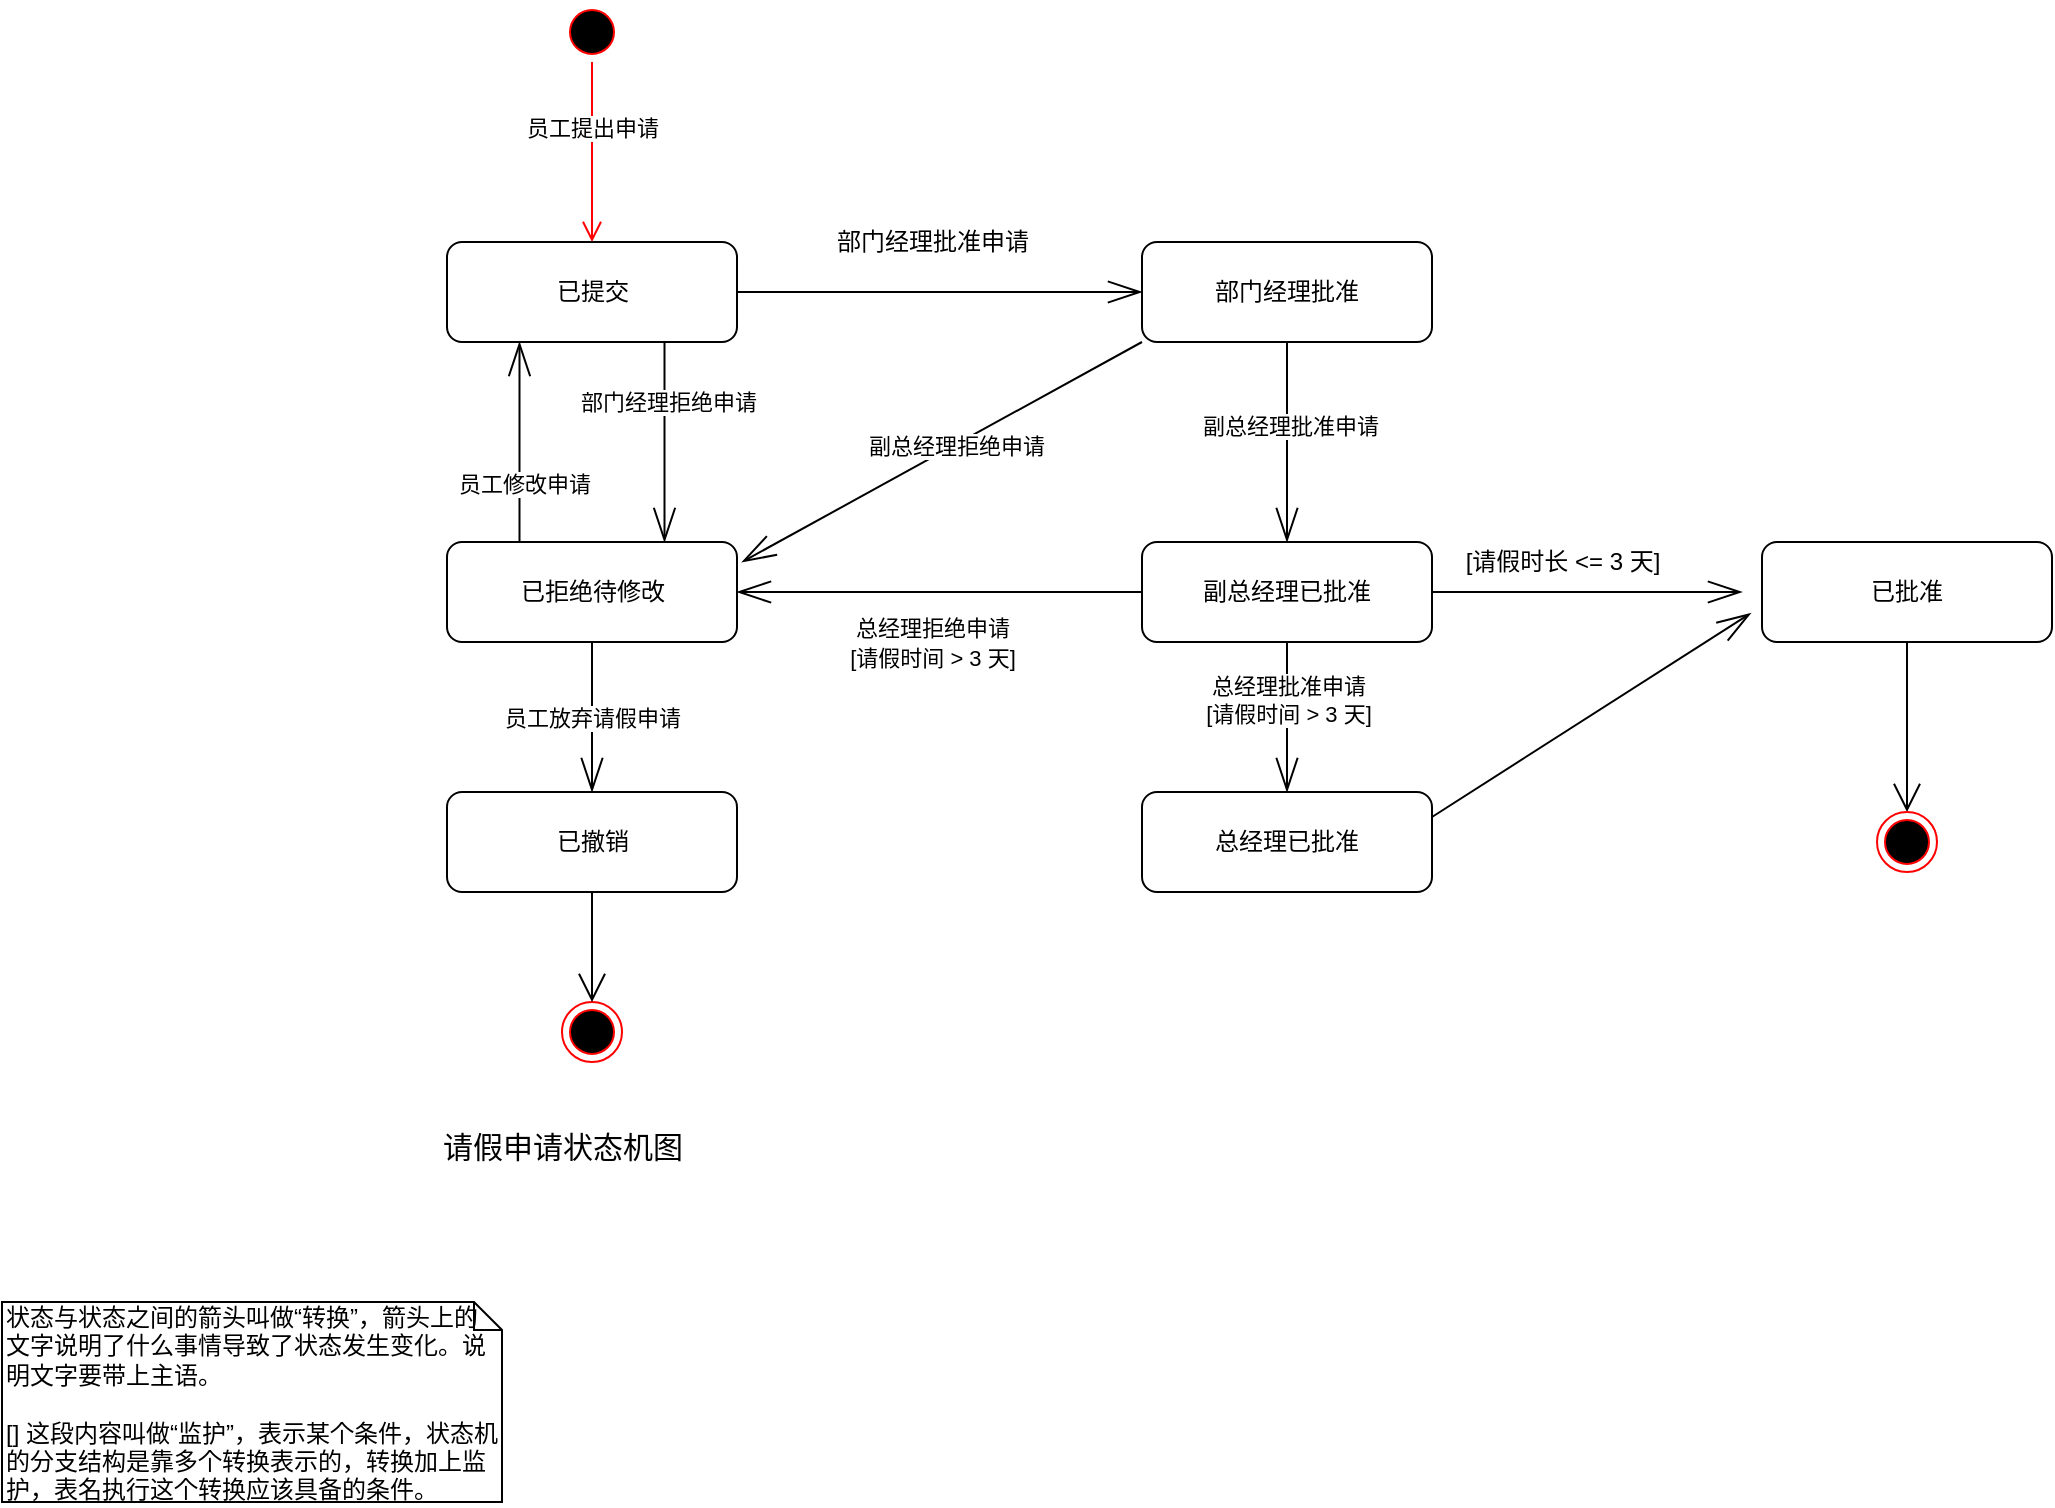 <mxfile version="22.0.3" type="device">
  <diagram id="43kc6UuAvQm-3ptA1X5p" name="第 1 页">
    <mxGraphModel dx="1026" dy="743" grid="1" gridSize="10" guides="1" tooltips="1" connect="1" arrows="1" fold="1" page="1" pageScale="1" pageWidth="827" pageHeight="1169" math="0" shadow="0">
      <root>
        <mxCell id="0" />
        <mxCell id="1" parent="0" />
        <mxCell id="TbDVI9Hwuj9VizPQYW-B-1" value="" style="ellipse;html=1;shape=startState;fillColor=#000000;strokeColor=#ff0000;" parent="1" vertex="1">
          <mxGeometry x="330" y="140" width="30" height="30" as="geometry" />
        </mxCell>
        <mxCell id="TbDVI9Hwuj9VizPQYW-B-2" value="" style="edgeStyle=orthogonalEdgeStyle;html=1;verticalAlign=bottom;endArrow=open;endSize=8;strokeColor=#ff0000;" parent="1" source="TbDVI9Hwuj9VizPQYW-B-1" edge="1">
          <mxGeometry relative="1" as="geometry">
            <mxPoint x="345" y="260" as="targetPoint" />
          </mxGeometry>
        </mxCell>
        <mxCell id="TbDVI9Hwuj9VizPQYW-B-4" value="员工提出申请" style="edgeLabel;html=1;align=center;verticalAlign=middle;resizable=0;points=[];" parent="TbDVI9Hwuj9VizPQYW-B-2" vertex="1" connectable="0">
          <mxGeometry x="-0.267" relative="1" as="geometry">
            <mxPoint as="offset" />
          </mxGeometry>
        </mxCell>
        <mxCell id="TbDVI9Hwuj9VizPQYW-B-7" style="edgeStyle=orthogonalEdgeStyle;rounded=0;orthogonalLoop=1;jettySize=auto;html=1;endArrow=openThin;endFill=0;targetPerimeterSpacing=0;endSize=15;startSize=6;" parent="1" source="TbDVI9Hwuj9VizPQYW-B-3" target="TbDVI9Hwuj9VizPQYW-B-6" edge="1">
          <mxGeometry relative="1" as="geometry" />
        </mxCell>
        <mxCell id="TbDVI9Hwuj9VizPQYW-B-26" style="edgeStyle=none;rounded=0;orthogonalLoop=1;jettySize=auto;html=1;exitX=0.75;exitY=1;exitDx=0;exitDy=0;entryX=0.75;entryY=0;entryDx=0;entryDy=0;startSize=6;endArrow=openThin;endFill=0;endSize=15;targetPerimeterSpacing=0;" parent="1" source="TbDVI9Hwuj9VizPQYW-B-3" target="TbDVI9Hwuj9VizPQYW-B-5" edge="1">
          <mxGeometry relative="1" as="geometry" />
        </mxCell>
        <mxCell id="TbDVI9Hwuj9VizPQYW-B-28" value="部门经理拒绝申请" style="edgeLabel;html=1;align=center;verticalAlign=middle;resizable=0;points=[];" parent="TbDVI9Hwuj9VizPQYW-B-26" vertex="1" connectable="0">
          <mxGeometry x="-0.4" y="1" relative="1" as="geometry">
            <mxPoint as="offset" />
          </mxGeometry>
        </mxCell>
        <mxCell id="TbDVI9Hwuj9VizPQYW-B-3" value="已提交" style="rounded=1;whiteSpace=wrap;html=1;" parent="1" vertex="1">
          <mxGeometry x="272.5" y="260" width="145" height="50" as="geometry" />
        </mxCell>
        <mxCell id="TbDVI9Hwuj9VizPQYW-B-23" value="员工放弃请假申请" style="edgeStyle=none;rounded=0;orthogonalLoop=1;jettySize=auto;html=1;startSize=6;endArrow=openThin;endFill=0;endSize=15;targetPerimeterSpacing=0;entryX=0.5;entryY=0;entryDx=0;entryDy=0;" parent="1" source="TbDVI9Hwuj9VizPQYW-B-5" target="5-8Xp6eXjYfFAgXFbNJq-3" edge="1">
          <mxGeometry relative="1" as="geometry">
            <mxPoint x="345" y="520" as="targetPoint" />
            <mxPoint as="offset" />
          </mxGeometry>
        </mxCell>
        <mxCell id="TbDVI9Hwuj9VizPQYW-B-27" style="edgeStyle=none;rounded=0;orthogonalLoop=1;jettySize=auto;html=1;exitX=0.25;exitY=0;exitDx=0;exitDy=0;entryX=0.25;entryY=1;entryDx=0;entryDy=0;startSize=6;endArrow=openThin;endFill=0;endSize=15;targetPerimeterSpacing=0;" parent="1" source="TbDVI9Hwuj9VizPQYW-B-5" target="TbDVI9Hwuj9VizPQYW-B-3" edge="1">
          <mxGeometry relative="1" as="geometry" />
        </mxCell>
        <mxCell id="TbDVI9Hwuj9VizPQYW-B-29" value="员工修改申请" style="edgeLabel;html=1;align=center;verticalAlign=middle;resizable=0;points=[];" parent="TbDVI9Hwuj9VizPQYW-B-27" vertex="1" connectable="0">
          <mxGeometry x="-0.42" y="-2" relative="1" as="geometry">
            <mxPoint as="offset" />
          </mxGeometry>
        </mxCell>
        <mxCell id="TbDVI9Hwuj9VizPQYW-B-5" value="已拒绝待修改" style="rounded=1;whiteSpace=wrap;html=1;" parent="1" vertex="1">
          <mxGeometry x="272.5" y="410" width="145" height="50" as="geometry" />
        </mxCell>
        <mxCell id="TbDVI9Hwuj9VizPQYW-B-10" style="edgeStyle=orthogonalEdgeStyle;rounded=0;orthogonalLoop=1;jettySize=auto;html=1;entryX=0.5;entryY=0;entryDx=0;entryDy=0;startSize=6;endArrow=openThin;endFill=0;endSize=15;targetPerimeterSpacing=0;" parent="1" source="TbDVI9Hwuj9VizPQYW-B-6" target="TbDVI9Hwuj9VizPQYW-B-8" edge="1">
          <mxGeometry relative="1" as="geometry" />
        </mxCell>
        <mxCell id="TbDVI9Hwuj9VizPQYW-B-13" value="副总经理批准申请" style="edgeLabel;html=1;align=center;verticalAlign=middle;resizable=0;points=[];" parent="TbDVI9Hwuj9VizPQYW-B-10" vertex="1" connectable="0">
          <mxGeometry x="-0.16" y="1" relative="1" as="geometry">
            <mxPoint as="offset" />
          </mxGeometry>
        </mxCell>
        <mxCell id="TbDVI9Hwuj9VizPQYW-B-11" style="rounded=0;orthogonalLoop=1;jettySize=auto;html=1;exitX=0;exitY=1;exitDx=0;exitDy=0;startSize=6;endArrow=openThin;endFill=0;endSize=15;targetPerimeterSpacing=0;" parent="1" source="TbDVI9Hwuj9VizPQYW-B-6" edge="1">
          <mxGeometry relative="1" as="geometry">
            <mxPoint x="420" y="420" as="targetPoint" />
          </mxGeometry>
        </mxCell>
        <mxCell id="TbDVI9Hwuj9VizPQYW-B-14" value="副总经理拒绝申请" style="edgeLabel;html=1;align=center;verticalAlign=middle;resizable=0;points=[];" parent="TbDVI9Hwuj9VizPQYW-B-11" vertex="1" connectable="0">
          <mxGeometry x="-0.066" y="1" relative="1" as="geometry">
            <mxPoint as="offset" />
          </mxGeometry>
        </mxCell>
        <mxCell id="TbDVI9Hwuj9VizPQYW-B-6" value="部门经理批准" style="rounded=1;whiteSpace=wrap;html=1;" parent="1" vertex="1">
          <mxGeometry x="620" y="260" width="145" height="50" as="geometry" />
        </mxCell>
        <mxCell id="TbDVI9Hwuj9VizPQYW-B-12" style="edgeStyle=none;rounded=0;orthogonalLoop=1;jettySize=auto;html=1;entryX=1;entryY=0.5;entryDx=0;entryDy=0;startSize=6;endArrow=openThin;endFill=0;endSize=15;targetPerimeterSpacing=0;" parent="1" source="TbDVI9Hwuj9VizPQYW-B-8" target="TbDVI9Hwuj9VizPQYW-B-5" edge="1">
          <mxGeometry relative="1" as="geometry" />
        </mxCell>
        <mxCell id="TbDVI9Hwuj9VizPQYW-B-16" style="edgeStyle=none;rounded=0;orthogonalLoop=1;jettySize=auto;html=1;startSize=6;endArrow=openThin;endFill=0;endSize=15;targetPerimeterSpacing=0;" parent="1" source="TbDVI9Hwuj9VizPQYW-B-8" edge="1">
          <mxGeometry relative="1" as="geometry">
            <mxPoint x="920" y="435" as="targetPoint" />
          </mxGeometry>
        </mxCell>
        <mxCell id="TbDVI9Hwuj9VizPQYW-B-19" style="edgeStyle=none;rounded=0;orthogonalLoop=1;jettySize=auto;html=1;entryX=0.5;entryY=0;entryDx=0;entryDy=0;startSize=6;endArrow=openThin;endFill=0;endSize=15;targetPerimeterSpacing=0;" parent="1" source="TbDVI9Hwuj9VizPQYW-B-8" target="TbDVI9Hwuj9VizPQYW-B-18" edge="1">
          <mxGeometry relative="1" as="geometry" />
        </mxCell>
        <mxCell id="TbDVI9Hwuj9VizPQYW-B-20" value="总经理批准申请&lt;br&gt;[请假时间 &amp;gt; 3 天]" style="edgeLabel;html=1;align=center;verticalAlign=middle;resizable=0;points=[];" parent="TbDVI9Hwuj9VizPQYW-B-19" vertex="1" connectable="0">
          <mxGeometry x="-0.236" relative="1" as="geometry">
            <mxPoint as="offset" />
          </mxGeometry>
        </mxCell>
        <mxCell id="TbDVI9Hwuj9VizPQYW-B-8" value="副总经理已批准" style="rounded=1;whiteSpace=wrap;html=1;" parent="1" vertex="1">
          <mxGeometry x="620" y="410" width="145" height="50" as="geometry" />
        </mxCell>
        <mxCell id="TbDVI9Hwuj9VizPQYW-B-9" value="部门经理批准申请" style="text;html=1;align=center;verticalAlign=middle;resizable=0;points=[];autosize=1;" parent="1" vertex="1">
          <mxGeometry x="460" y="250" width="110" height="20" as="geometry" />
        </mxCell>
        <mxCell id="TbDVI9Hwuj9VizPQYW-B-17" value="[请假时长 &amp;lt;= 3 天]" style="text;html=1;align=center;verticalAlign=middle;resizable=0;points=[];autosize=1;" parent="1" vertex="1">
          <mxGeometry x="775" y="410" width="110" height="20" as="geometry" />
        </mxCell>
        <mxCell id="TbDVI9Hwuj9VizPQYW-B-21" style="edgeStyle=none;rounded=0;orthogonalLoop=1;jettySize=auto;html=1;entryX=0;entryY=1;entryDx=0;entryDy=0;startSize=6;endArrow=openThin;endFill=0;endSize=15;targetPerimeterSpacing=0;exitX=1;exitY=0.25;exitDx=0;exitDy=0;" parent="1" source="TbDVI9Hwuj9VizPQYW-B-18" edge="1">
          <mxGeometry relative="1" as="geometry">
            <mxPoint x="924.393" y="445.607" as="targetPoint" />
          </mxGeometry>
        </mxCell>
        <mxCell id="TbDVI9Hwuj9VizPQYW-B-18" value="总经理已批准" style="rounded=1;whiteSpace=wrap;html=1;" parent="1" vertex="1">
          <mxGeometry x="620" y="535" width="145" height="50" as="geometry" />
        </mxCell>
        <mxCell id="TbDVI9Hwuj9VizPQYW-B-22" value="" style="ellipse;html=1;shape=endState;fillColor=#000000;strokeColor=#ff0000;" parent="1" vertex="1">
          <mxGeometry x="330" y="640" width="30" height="30" as="geometry" />
        </mxCell>
        <mxCell id="TbDVI9Hwuj9VizPQYW-B-24" value="&lt;span style=&quot;font-size: 11px ; background-color: rgb(255 , 255 , 255)&quot;&gt;总经理拒绝申请&lt;/span&gt;&lt;br style=&quot;font-size: 11px&quot;&gt;&lt;span style=&quot;font-size: 11px ; background-color: rgb(255 , 255 , 255)&quot;&gt;[请假时间 &amp;gt; 3 天]&lt;/span&gt;" style="text;html=1;align=center;verticalAlign=middle;resizable=0;points=[];autosize=1;" parent="1" vertex="1">
          <mxGeometry x="465" y="440" width="100" height="40" as="geometry" />
        </mxCell>
        <mxCell id="XEP-vHDn6laRG1Z_mM_3-2" value="状态与状态之间的箭头叫做“转换”，箭头上的&lt;br&gt;文字说明了什么事情导致了状态发生变化。说明文字要带上主语。&lt;br&gt;&lt;br&gt;[] 这段内容叫做“监护”，表示某个条件，状态机的分支结构是靠多个转换表示的，转换加上监护，表名执行这个转换应该具备的条件。" style="shape=note;whiteSpace=wrap;html=1;size=14;verticalAlign=top;align=left;spacingTop=-6;" parent="1" vertex="1">
          <mxGeometry x="50" y="790" width="250" height="100" as="geometry" />
        </mxCell>
        <mxCell id="5-8Xp6eXjYfFAgXFbNJq-1" value="&lt;font style=&quot;font-size: 15px;&quot;&gt;请假申请状态机图&lt;/font&gt;" style="text;html=1;align=center;verticalAlign=middle;resizable=0;points=[];autosize=1;strokeColor=none;fillColor=none;fontSize=20;fontFamily=Architects Daughter;" vertex="1" parent="1">
          <mxGeometry x="260" y="690" width="140" height="40" as="geometry" />
        </mxCell>
        <mxCell id="5-8Xp6eXjYfFAgXFbNJq-4" style="edgeStyle=orthogonalEdgeStyle;rounded=0;orthogonalLoop=1;jettySize=auto;html=1;entryX=0.5;entryY=0;entryDx=0;entryDy=0;endArrow=open;endFill=0;endSize=12;" edge="1" parent="1" source="5-8Xp6eXjYfFAgXFbNJq-3" target="TbDVI9Hwuj9VizPQYW-B-22">
          <mxGeometry relative="1" as="geometry" />
        </mxCell>
        <mxCell id="5-8Xp6eXjYfFAgXFbNJq-3" value="已撤销" style="rounded=1;whiteSpace=wrap;html=1;" vertex="1" parent="1">
          <mxGeometry x="272.5" y="535" width="145" height="50" as="geometry" />
        </mxCell>
        <mxCell id="5-8Xp6eXjYfFAgXFbNJq-8" style="edgeStyle=orthogonalEdgeStyle;rounded=0;orthogonalLoop=1;jettySize=auto;html=1;entryX=0.5;entryY=0;entryDx=0;entryDy=0;endArrow=open;endFill=0;endSize=12;" edge="1" parent="1" source="5-8Xp6eXjYfFAgXFbNJq-5" target="5-8Xp6eXjYfFAgXFbNJq-6">
          <mxGeometry relative="1" as="geometry" />
        </mxCell>
        <mxCell id="5-8Xp6eXjYfFAgXFbNJq-5" value="已批准" style="rounded=1;whiteSpace=wrap;html=1;" vertex="1" parent="1">
          <mxGeometry x="930" y="410" width="145" height="50" as="geometry" />
        </mxCell>
        <mxCell id="5-8Xp6eXjYfFAgXFbNJq-6" value="" style="ellipse;html=1;shape=endState;fillColor=#000000;strokeColor=#ff0000;" vertex="1" parent="1">
          <mxGeometry x="987.5" y="545" width="30" height="30" as="geometry" />
        </mxCell>
      </root>
    </mxGraphModel>
  </diagram>
</mxfile>
